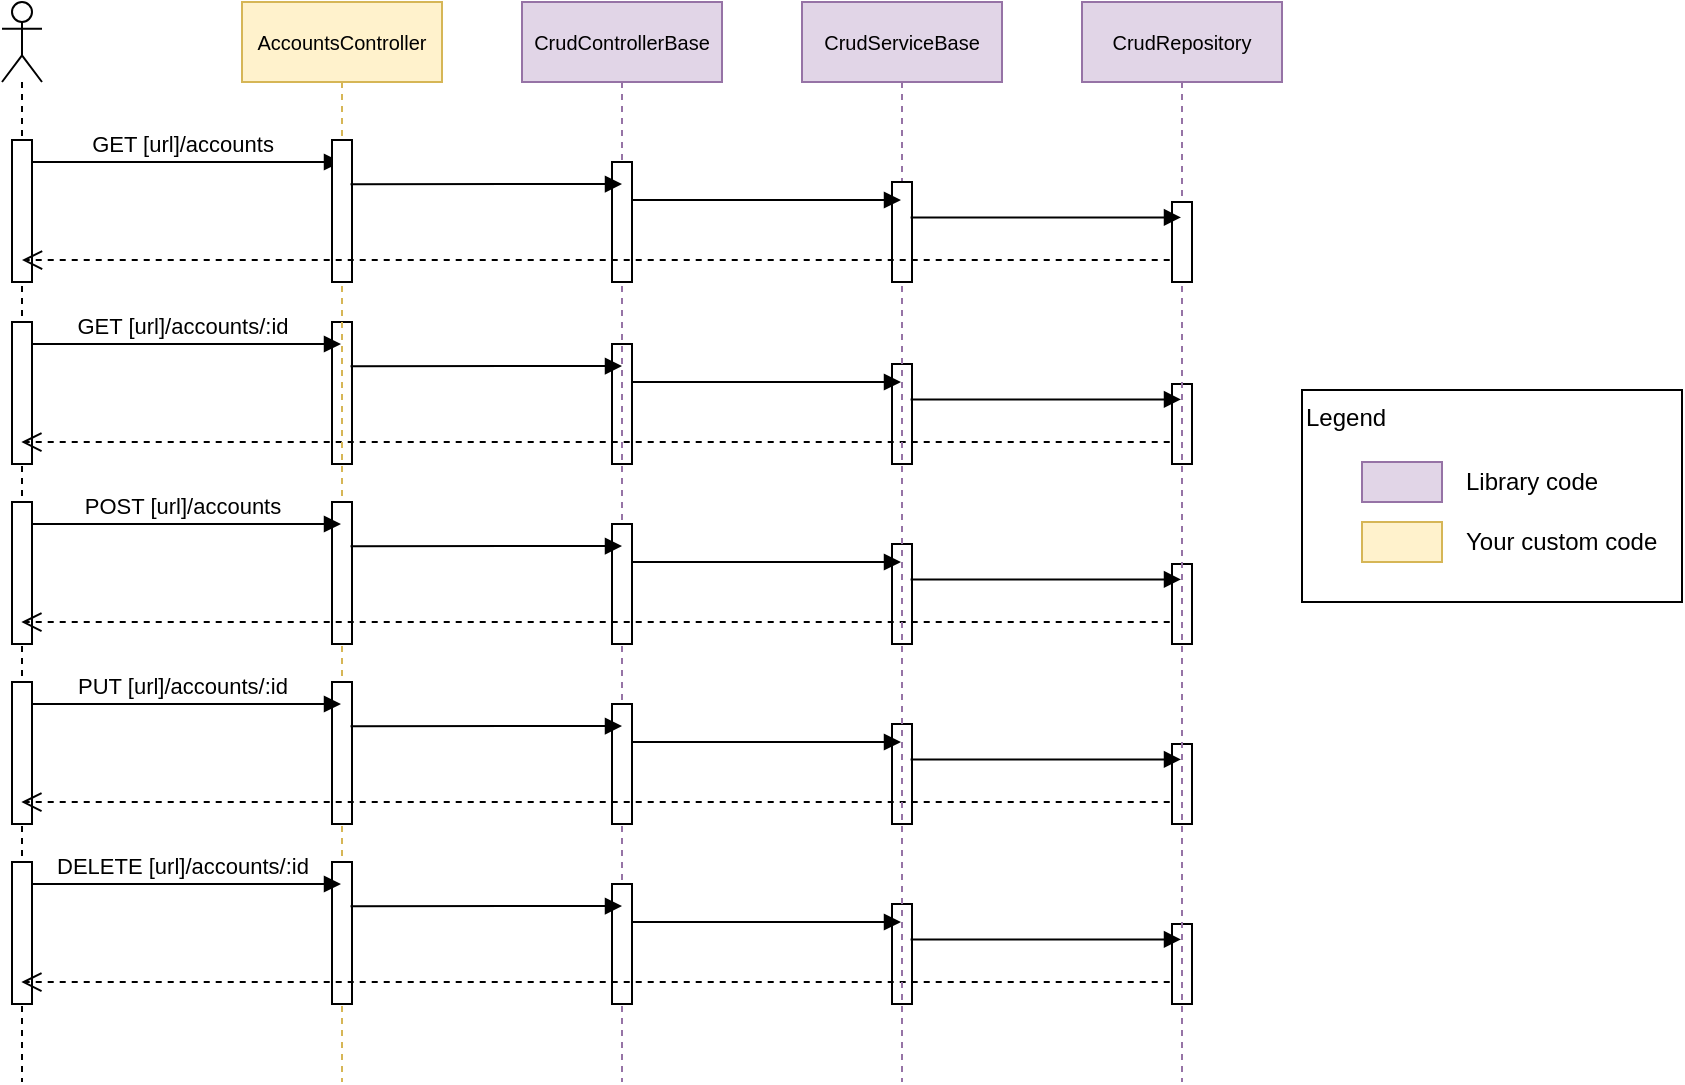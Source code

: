 <mxfile version="12.7.9" pages="2"><diagram id="feiMSj5Qm32nRbiH-3z1" name="CRUD"><mxGraphModel dx="1038" dy="649" grid="1" gridSize="10" guides="1" tooltips="1" connect="1" arrows="1" fold="1" page="1" pageScale="1" pageWidth="1100" pageHeight="850" math="0" shadow="0"><root><mxCell id="0"/><mxCell id="1" parent="0"/><mxCell id="9J9qHrp-IRwYcZaCuWWq-7" value="" style="shape=umlLifeline;participant=umlActor;perimeter=lifelinePerimeter;whiteSpace=wrap;html=1;container=1;collapsible=0;recursiveResize=0;verticalAlign=top;spacingTop=36;labelBackgroundColor=#ffffff;outlineConnect=0;" parent="1" vertex="1"><mxGeometry x="30" y="20" width="20" height="540" as="geometry"/></mxCell><mxCell id="9J9qHrp-IRwYcZaCuWWq-8" value="GET [url]/accounts" style="html=1;verticalAlign=bottom;endArrow=block;" parent="9J9qHrp-IRwYcZaCuWWq-7" target="9J9qHrp-IRwYcZaCuWWq-2" edge="1"><mxGeometry width="80" relative="1" as="geometry"><mxPoint x="10" y="80" as="sourcePoint"/><mxPoint x="160" y="80" as="targetPoint"/></mxGeometry></mxCell><mxCell id="LNhbeMGU2I7_TpRNJxB6-1" value="" style="html=1;points=[];perimeter=orthogonalPerimeter;" parent="9J9qHrp-IRwYcZaCuWWq-7" vertex="1"><mxGeometry x="5" y="69" width="10" height="71" as="geometry"/></mxCell><mxCell id="LNhbeMGU2I7_TpRNJxB6-32" value="" style="html=1;points=[];perimeter=orthogonalPerimeter;" parent="9J9qHrp-IRwYcZaCuWWq-7" vertex="1"><mxGeometry x="165" y="160" width="10" height="71" as="geometry"/></mxCell><mxCell id="LNhbeMGU2I7_TpRNJxB6-33" value="" style="html=1;points=[];perimeter=orthogonalPerimeter;" parent="9J9qHrp-IRwYcZaCuWWq-7" vertex="1"><mxGeometry x="305" y="171" width="10" height="60" as="geometry"/></mxCell><mxCell id="LNhbeMGU2I7_TpRNJxB6-34" value="" style="html=1;points=[];perimeter=orthogonalPerimeter;" parent="9J9qHrp-IRwYcZaCuWWq-7" vertex="1"><mxGeometry x="445" y="181" width="10" height="50" as="geometry"/></mxCell><mxCell id="LNhbeMGU2I7_TpRNJxB6-35" value="" style="html=1;points=[];perimeter=orthogonalPerimeter;" parent="9J9qHrp-IRwYcZaCuWWq-7" vertex="1"><mxGeometry x="585" y="191" width="10" height="40" as="geometry"/></mxCell><mxCell id="LNhbeMGU2I7_TpRNJxB6-36" value="GET [url]/accounts/:id" style="html=1;verticalAlign=bottom;endArrow=block;" parent="9J9qHrp-IRwYcZaCuWWq-7" edge="1"><mxGeometry width="80" relative="1" as="geometry"><mxPoint x="10" y="171" as="sourcePoint"/><mxPoint x="169.5" y="171" as="targetPoint"/></mxGeometry></mxCell><mxCell id="LNhbeMGU2I7_TpRNJxB6-37" value="" style="html=1;points=[];perimeter=orthogonalPerimeter;" parent="9J9qHrp-IRwYcZaCuWWq-7" vertex="1"><mxGeometry x="5" y="160" width="10" height="71" as="geometry"/></mxCell><mxCell id="LNhbeMGU2I7_TpRNJxB6-38" value="" style="html=1;verticalAlign=bottom;endArrow=block;exitX=0.926;exitY=0.311;exitDx=0;exitDy=0;exitPerimeter=0;" parent="9J9qHrp-IRwYcZaCuWWq-7" source="LNhbeMGU2I7_TpRNJxB6-32" edge="1"><mxGeometry width="80" relative="1" as="geometry"><mxPoint x="200" y="182" as="sourcePoint"/><mxPoint x="310" y="182" as="targetPoint"/></mxGeometry></mxCell><mxCell id="LNhbeMGU2I7_TpRNJxB6-39" value="" style="html=1;verticalAlign=bottom;endArrow=block;" parent="9J9qHrp-IRwYcZaCuWWq-7" edge="1"><mxGeometry width="80" relative="1" as="geometry"><mxPoint x="315" y="190" as="sourcePoint"/><mxPoint x="449.5" y="190" as="targetPoint"/></mxGeometry></mxCell><mxCell id="LNhbeMGU2I7_TpRNJxB6-40" value="" style="html=1;verticalAlign=bottom;endArrow=block;exitX=0.929;exitY=0.354;exitDx=0;exitDy=0;exitPerimeter=0;" parent="9J9qHrp-IRwYcZaCuWWq-7" source="LNhbeMGU2I7_TpRNJxB6-34" edge="1"><mxGeometry width="80" relative="1" as="geometry"><mxPoint x="470" y="202" as="sourcePoint"/><mxPoint x="589.5" y="198.7" as="targetPoint"/></mxGeometry></mxCell><mxCell id="LNhbeMGU2I7_TpRNJxB6-41" value="" style="html=1;verticalAlign=bottom;endArrow=open;dashed=1;endSize=8;exitX=-0.114;exitY=0.726;exitDx=0;exitDy=0;exitPerimeter=0;" parent="9J9qHrp-IRwYcZaCuWWq-7" source="LNhbeMGU2I7_TpRNJxB6-35" edge="1"><mxGeometry relative="1" as="geometry"><mxPoint x="550" y="221" as="sourcePoint"/><mxPoint x="9.667" y="220.04" as="targetPoint"/></mxGeometry></mxCell><mxCell id="9J9qHrp-IRwYcZaCuWWq-4" value="&lt;font style=&quot;font-size: 10px&quot;&gt;CrudControllerBase&lt;/font&gt;" style="shape=umlLifeline;perimeter=lifelinePerimeter;whiteSpace=wrap;html=1;container=1;collapsible=0;recursiveResize=0;outlineConnect=0;fillColor=#e1d5e7;strokeColor=#9673a6;" parent="1" vertex="1"><mxGeometry x="290" y="20" width="100" height="540" as="geometry"/></mxCell><mxCell id="9J9qHrp-IRwYcZaCuWWq-10" value="" style="html=1;points=[];perimeter=orthogonalPerimeter;" parent="9J9qHrp-IRwYcZaCuWWq-4" vertex="1"><mxGeometry x="45" y="80" width="10" height="60" as="geometry"/></mxCell><mxCell id="9J9qHrp-IRwYcZaCuWWq-2" value="&lt;font style=&quot;font-size: 10px&quot;&gt;AccountsController&lt;/font&gt;" style="shape=umlLifeline;perimeter=lifelinePerimeter;whiteSpace=wrap;html=1;container=1;collapsible=0;recursiveResize=0;outlineConnect=0;fillColor=#fff2cc;strokeColor=#d6b656;" parent="1" vertex="1"><mxGeometry x="150" y="20" width="100" height="540" as="geometry"/></mxCell><mxCell id="9J9qHrp-IRwYcZaCuWWq-9" value="" style="html=1;points=[];perimeter=orthogonalPerimeter;" parent="9J9qHrp-IRwYcZaCuWWq-2" vertex="1"><mxGeometry x="45" y="69" width="10" height="71" as="geometry"/></mxCell><mxCell id="LNhbeMGU2I7_TpRNJxB6-43" value="" style="html=1;points=[];perimeter=orthogonalPerimeter;" parent="9J9qHrp-IRwYcZaCuWWq-2" vertex="1"><mxGeometry x="45" y="250" width="10" height="71" as="geometry"/></mxCell><mxCell id="LNhbeMGU2I7_TpRNJxB6-44" value="" style="html=1;points=[];perimeter=orthogonalPerimeter;" parent="9J9qHrp-IRwYcZaCuWWq-2" vertex="1"><mxGeometry x="185" y="261" width="10" height="60" as="geometry"/></mxCell><mxCell id="LNhbeMGU2I7_TpRNJxB6-45" value="" style="html=1;points=[];perimeter=orthogonalPerimeter;" parent="9J9qHrp-IRwYcZaCuWWq-2" vertex="1"><mxGeometry x="325" y="271" width="10" height="50" as="geometry"/></mxCell><mxCell id="LNhbeMGU2I7_TpRNJxB6-46" value="" style="html=1;points=[];perimeter=orthogonalPerimeter;" parent="9J9qHrp-IRwYcZaCuWWq-2" vertex="1"><mxGeometry x="465" y="281" width="10" height="40" as="geometry"/></mxCell><mxCell id="LNhbeMGU2I7_TpRNJxB6-47" value="POST [url]/accounts" style="html=1;verticalAlign=bottom;endArrow=block;" parent="9J9qHrp-IRwYcZaCuWWq-2" edge="1"><mxGeometry width="80" relative="1" as="geometry"><mxPoint x="-110" y="261" as="sourcePoint"/><mxPoint x="49.5" y="261" as="targetPoint"/></mxGeometry></mxCell><mxCell id="LNhbeMGU2I7_TpRNJxB6-48" value="" style="html=1;points=[];perimeter=orthogonalPerimeter;" parent="9J9qHrp-IRwYcZaCuWWq-2" vertex="1"><mxGeometry x="-115" y="250" width="10" height="71" as="geometry"/></mxCell><mxCell id="LNhbeMGU2I7_TpRNJxB6-49" value="" style="html=1;verticalAlign=bottom;endArrow=block;exitX=0.926;exitY=0.311;exitDx=0;exitDy=0;exitPerimeter=0;" parent="9J9qHrp-IRwYcZaCuWWq-2" source="LNhbeMGU2I7_TpRNJxB6-43" edge="1"><mxGeometry width="80" relative="1" as="geometry"><mxPoint x="80" y="272" as="sourcePoint"/><mxPoint x="190" y="272" as="targetPoint"/></mxGeometry></mxCell><mxCell id="LNhbeMGU2I7_TpRNJxB6-50" value="" style="html=1;verticalAlign=bottom;endArrow=block;" parent="9J9qHrp-IRwYcZaCuWWq-2" edge="1"><mxGeometry width="80" relative="1" as="geometry"><mxPoint x="195" y="280" as="sourcePoint"/><mxPoint x="329.5" y="280" as="targetPoint"/></mxGeometry></mxCell><mxCell id="LNhbeMGU2I7_TpRNJxB6-51" value="" style="html=1;verticalAlign=bottom;endArrow=block;exitX=0.929;exitY=0.354;exitDx=0;exitDy=0;exitPerimeter=0;" parent="9J9qHrp-IRwYcZaCuWWq-2" source="LNhbeMGU2I7_TpRNJxB6-45" edge="1"><mxGeometry width="80" relative="1" as="geometry"><mxPoint x="350" y="292" as="sourcePoint"/><mxPoint x="469.5" y="288.7" as="targetPoint"/></mxGeometry></mxCell><mxCell id="LNhbeMGU2I7_TpRNJxB6-52" value="" style="html=1;verticalAlign=bottom;endArrow=open;dashed=1;endSize=8;exitX=-0.114;exitY=0.726;exitDx=0;exitDy=0;exitPerimeter=0;" parent="9J9qHrp-IRwYcZaCuWWq-2" source="LNhbeMGU2I7_TpRNJxB6-46" edge="1"><mxGeometry relative="1" as="geometry"><mxPoint x="430" y="311" as="sourcePoint"/><mxPoint x="-110.333" y="310.04" as="targetPoint"/></mxGeometry></mxCell><mxCell id="LNhbeMGU2I7_TpRNJxB6-53" value="" style="html=1;points=[];perimeter=orthogonalPerimeter;" parent="9J9qHrp-IRwYcZaCuWWq-2" vertex="1"><mxGeometry x="45" y="340" width="10" height="71" as="geometry"/></mxCell><mxCell id="LNhbeMGU2I7_TpRNJxB6-54" value="" style="html=1;points=[];perimeter=orthogonalPerimeter;" parent="9J9qHrp-IRwYcZaCuWWq-2" vertex="1"><mxGeometry x="185" y="351" width="10" height="60" as="geometry"/></mxCell><mxCell id="LNhbeMGU2I7_TpRNJxB6-55" value="" style="html=1;points=[];perimeter=orthogonalPerimeter;" parent="9J9qHrp-IRwYcZaCuWWq-2" vertex="1"><mxGeometry x="325" y="361" width="10" height="50" as="geometry"/></mxCell><mxCell id="LNhbeMGU2I7_TpRNJxB6-56" value="" style="html=1;points=[];perimeter=orthogonalPerimeter;" parent="9J9qHrp-IRwYcZaCuWWq-2" vertex="1"><mxGeometry x="465" y="371" width="10" height="40" as="geometry"/></mxCell><mxCell id="LNhbeMGU2I7_TpRNJxB6-57" value="PUT [url]/accounts/:id" style="html=1;verticalAlign=bottom;endArrow=block;" parent="9J9qHrp-IRwYcZaCuWWq-2" edge="1"><mxGeometry width="80" relative="1" as="geometry"><mxPoint x="-110" y="351" as="sourcePoint"/><mxPoint x="49.5" y="351" as="targetPoint"/></mxGeometry></mxCell><mxCell id="LNhbeMGU2I7_TpRNJxB6-58" value="" style="html=1;points=[];perimeter=orthogonalPerimeter;" parent="9J9qHrp-IRwYcZaCuWWq-2" vertex="1"><mxGeometry x="-115" y="340" width="10" height="71" as="geometry"/></mxCell><mxCell id="LNhbeMGU2I7_TpRNJxB6-59" value="" style="html=1;verticalAlign=bottom;endArrow=block;exitX=0.926;exitY=0.311;exitDx=0;exitDy=0;exitPerimeter=0;" parent="9J9qHrp-IRwYcZaCuWWq-2" source="LNhbeMGU2I7_TpRNJxB6-53" edge="1"><mxGeometry width="80" relative="1" as="geometry"><mxPoint x="80" y="362" as="sourcePoint"/><mxPoint x="190" y="362" as="targetPoint"/></mxGeometry></mxCell><mxCell id="LNhbeMGU2I7_TpRNJxB6-60" value="" style="html=1;verticalAlign=bottom;endArrow=block;" parent="9J9qHrp-IRwYcZaCuWWq-2" edge="1"><mxGeometry width="80" relative="1" as="geometry"><mxPoint x="195" y="370" as="sourcePoint"/><mxPoint x="329.5" y="370" as="targetPoint"/></mxGeometry></mxCell><mxCell id="LNhbeMGU2I7_TpRNJxB6-61" value="" style="html=1;verticalAlign=bottom;endArrow=block;exitX=0.929;exitY=0.354;exitDx=0;exitDy=0;exitPerimeter=0;" parent="9J9qHrp-IRwYcZaCuWWq-2" source="LNhbeMGU2I7_TpRNJxB6-55" edge="1"><mxGeometry width="80" relative="1" as="geometry"><mxPoint x="350" y="382" as="sourcePoint"/><mxPoint x="469.5" y="378.7" as="targetPoint"/></mxGeometry></mxCell><mxCell id="LNhbeMGU2I7_TpRNJxB6-62" value="" style="html=1;verticalAlign=bottom;endArrow=open;dashed=1;endSize=8;exitX=-0.114;exitY=0.726;exitDx=0;exitDy=0;exitPerimeter=0;" parent="9J9qHrp-IRwYcZaCuWWq-2" source="LNhbeMGU2I7_TpRNJxB6-56" edge="1"><mxGeometry relative="1" as="geometry"><mxPoint x="430" y="401" as="sourcePoint"/><mxPoint x="-110.333" y="400.04" as="targetPoint"/></mxGeometry></mxCell><mxCell id="LNhbeMGU2I7_TpRNJxB6-63" value="" style="html=1;points=[];perimeter=orthogonalPerimeter;" parent="9J9qHrp-IRwYcZaCuWWq-2" vertex="1"><mxGeometry x="45" y="430" width="10" height="71" as="geometry"/></mxCell><mxCell id="LNhbeMGU2I7_TpRNJxB6-64" value="" style="html=1;points=[];perimeter=orthogonalPerimeter;" parent="9J9qHrp-IRwYcZaCuWWq-2" vertex="1"><mxGeometry x="185" y="441" width="10" height="60" as="geometry"/></mxCell><mxCell id="LNhbeMGU2I7_TpRNJxB6-65" value="" style="html=1;points=[];perimeter=orthogonalPerimeter;" parent="9J9qHrp-IRwYcZaCuWWq-2" vertex="1"><mxGeometry x="325" y="451" width="10" height="50" as="geometry"/></mxCell><mxCell id="LNhbeMGU2I7_TpRNJxB6-66" value="" style="html=1;points=[];perimeter=orthogonalPerimeter;" parent="9J9qHrp-IRwYcZaCuWWq-2" vertex="1"><mxGeometry x="465" y="461" width="10" height="40" as="geometry"/></mxCell><mxCell id="LNhbeMGU2I7_TpRNJxB6-67" value="DELETE [url]/accounts/:id" style="html=1;verticalAlign=bottom;endArrow=block;" parent="9J9qHrp-IRwYcZaCuWWq-2" edge="1"><mxGeometry width="80" relative="1" as="geometry"><mxPoint x="-110" y="441" as="sourcePoint"/><mxPoint x="49.5" y="441" as="targetPoint"/></mxGeometry></mxCell><mxCell id="LNhbeMGU2I7_TpRNJxB6-68" value="" style="html=1;points=[];perimeter=orthogonalPerimeter;" parent="9J9qHrp-IRwYcZaCuWWq-2" vertex="1"><mxGeometry x="-115" y="430" width="10" height="71" as="geometry"/></mxCell><mxCell id="LNhbeMGU2I7_TpRNJxB6-69" value="" style="html=1;verticalAlign=bottom;endArrow=block;exitX=0.926;exitY=0.311;exitDx=0;exitDy=0;exitPerimeter=0;" parent="9J9qHrp-IRwYcZaCuWWq-2" source="LNhbeMGU2I7_TpRNJxB6-63" edge="1"><mxGeometry width="80" relative="1" as="geometry"><mxPoint x="80" y="452" as="sourcePoint"/><mxPoint x="190" y="452" as="targetPoint"/></mxGeometry></mxCell><mxCell id="LNhbeMGU2I7_TpRNJxB6-70" value="" style="html=1;verticalAlign=bottom;endArrow=block;" parent="9J9qHrp-IRwYcZaCuWWq-2" edge="1"><mxGeometry width="80" relative="1" as="geometry"><mxPoint x="195" y="460" as="sourcePoint"/><mxPoint x="329.5" y="460" as="targetPoint"/></mxGeometry></mxCell><mxCell id="LNhbeMGU2I7_TpRNJxB6-71" value="" style="html=1;verticalAlign=bottom;endArrow=block;exitX=0.929;exitY=0.354;exitDx=0;exitDy=0;exitPerimeter=0;" parent="9J9qHrp-IRwYcZaCuWWq-2" source="LNhbeMGU2I7_TpRNJxB6-65" edge="1"><mxGeometry width="80" relative="1" as="geometry"><mxPoint x="350" y="472" as="sourcePoint"/><mxPoint x="469.5" y="468.7" as="targetPoint"/></mxGeometry></mxCell><mxCell id="LNhbeMGU2I7_TpRNJxB6-72" value="" style="html=1;verticalAlign=bottom;endArrow=open;dashed=1;endSize=8;exitX=-0.114;exitY=0.726;exitDx=0;exitDy=0;exitPerimeter=0;" parent="9J9qHrp-IRwYcZaCuWWq-2" source="LNhbeMGU2I7_TpRNJxB6-66" edge="1"><mxGeometry relative="1" as="geometry"><mxPoint x="430" y="491" as="sourcePoint"/><mxPoint x="-110.333" y="490.04" as="targetPoint"/></mxGeometry></mxCell><mxCell id="9J9qHrp-IRwYcZaCuWWq-5" value="&lt;font style=&quot;font-size: 10px&quot;&gt;CrudServiceBase&lt;/font&gt;" style="shape=umlLifeline;perimeter=lifelinePerimeter;whiteSpace=wrap;html=1;container=1;collapsible=0;recursiveResize=0;outlineConnect=0;fillColor=#e1d5e7;strokeColor=#9673a6;" parent="1" vertex="1"><mxGeometry x="430" y="20" width="100" height="540" as="geometry"/></mxCell><mxCell id="9J9qHrp-IRwYcZaCuWWq-11" value="" style="html=1;points=[];perimeter=orthogonalPerimeter;" parent="9J9qHrp-IRwYcZaCuWWq-5" vertex="1"><mxGeometry x="45" y="90" width="10" height="50" as="geometry"/></mxCell><mxCell id="9J9qHrp-IRwYcZaCuWWq-6" value="&lt;font style=&quot;font-size: 10px&quot;&gt;CrudRepository&lt;/font&gt;" style="shape=umlLifeline;perimeter=lifelinePerimeter;whiteSpace=wrap;html=1;container=1;collapsible=0;recursiveResize=0;outlineConnect=0;fillColor=#e1d5e7;strokeColor=#9673a6;" parent="1" vertex="1"><mxGeometry x="570" y="20" width="100" height="540" as="geometry"/></mxCell><mxCell id="9J9qHrp-IRwYcZaCuWWq-12" value="" style="html=1;points=[];perimeter=orthogonalPerimeter;" parent="9J9qHrp-IRwYcZaCuWWq-6" vertex="1"><mxGeometry x="45" y="100" width="10" height="40" as="geometry"/></mxCell><mxCell id="9J9qHrp-IRwYcZaCuWWq-16" value="" style="html=1;verticalAlign=bottom;endArrow=block;exitX=0.926;exitY=0.311;exitDx=0;exitDy=0;exitPerimeter=0;" parent="1" source="9J9qHrp-IRwYcZaCuWWq-9" edge="1"><mxGeometry width="80" relative="1" as="geometry"><mxPoint x="230" y="111" as="sourcePoint"/><mxPoint x="340" y="111" as="targetPoint"/></mxGeometry></mxCell><mxCell id="9J9qHrp-IRwYcZaCuWWq-17" value="" style="html=1;verticalAlign=bottom;endArrow=block;" parent="1" edge="1"><mxGeometry width="80" relative="1" as="geometry"><mxPoint x="345" y="119" as="sourcePoint"/><mxPoint x="479.5" y="119" as="targetPoint"/></mxGeometry></mxCell><mxCell id="9J9qHrp-IRwYcZaCuWWq-18" value="" style="html=1;verticalAlign=bottom;endArrow=block;exitX=0.929;exitY=0.354;exitDx=0;exitDy=0;exitPerimeter=0;" parent="1" source="9J9qHrp-IRwYcZaCuWWq-11" target="9J9qHrp-IRwYcZaCuWWq-6" edge="1"><mxGeometry width="80" relative="1" as="geometry"><mxPoint x="500" y="131" as="sourcePoint"/><mxPoint x="610" y="131" as="targetPoint"/></mxGeometry></mxCell><mxCell id="9J9qHrp-IRwYcZaCuWWq-19" value="" style="html=1;verticalAlign=bottom;endArrow=open;dashed=1;endSize=8;exitX=-0.114;exitY=0.726;exitDx=0;exitDy=0;exitPerimeter=0;" parent="1" source="9J9qHrp-IRwYcZaCuWWq-12" target="9J9qHrp-IRwYcZaCuWWq-7" edge="1"><mxGeometry relative="1" as="geometry"><mxPoint x="580" y="150" as="sourcePoint"/><mxPoint x="530" y="150" as="targetPoint"/></mxGeometry></mxCell><mxCell id="9J9qHrp-IRwYcZaCuWWq-21" value="Legend" style="rounded=0;whiteSpace=wrap;html=1;align=left;labelPosition=center;verticalLabelPosition=middle;verticalAlign=top;" parent="1" vertex="1"><mxGeometry x="680" y="214" width="190" height="106" as="geometry"/></mxCell><mxCell id="9J9qHrp-IRwYcZaCuWWq-22" value="" style="rounded=0;whiteSpace=wrap;html=1;align=left;fillColor=#e1d5e7;strokeColor=#9673a6;" parent="1" vertex="1"><mxGeometry x="710" y="250" width="40" height="20" as="geometry"/></mxCell><mxCell id="9J9qHrp-IRwYcZaCuWWq-23" value="" style="rounded=0;whiteSpace=wrap;html=1;align=left;fillColor=#fff2cc;strokeColor=#d6b656;" parent="1" vertex="1"><mxGeometry x="710" y="280" width="40" height="20" as="geometry"/></mxCell><mxCell id="9J9qHrp-IRwYcZaCuWWq-24" value="Library code" style="text;html=1;strokeColor=none;fillColor=none;align=left;verticalAlign=middle;whiteSpace=wrap;rounded=0;" parent="1" vertex="1"><mxGeometry x="760" y="250" width="100" height="20" as="geometry"/></mxCell><mxCell id="9J9qHrp-IRwYcZaCuWWq-25" value="Your custom code" style="text;html=1;strokeColor=none;fillColor=none;align=left;verticalAlign=middle;whiteSpace=wrap;rounded=0;" parent="1" vertex="1"><mxGeometry x="760" y="280" width="100" height="20" as="geometry"/></mxCell></root></mxGraphModel></diagram><diagram id="sX8wg2pRR2eOrUY3g-dl" name="Historical CRUD"><mxGraphModel dx="1221" dy="719" grid="1" gridSize="10" guides="1" tooltips="1" connect="1" arrows="1" fold="1" page="1" pageScale="1" pageWidth="1100" pageHeight="850" math="0" shadow="0"><root><mxCell id="g2xFffgjlq1YQ_jKITC8-0"/><mxCell id="g2xFffgjlq1YQ_jKITC8-1" parent="g2xFffgjlq1YQ_jKITC8-0"/><mxCell id="Ac3hgXTNXL-MHCO0Qw8q-51" value="" style="html=1;verticalAlign=bottom;endArrow=block;exitX=0.926;exitY=0.311;exitDx=0;exitDy=0;exitPerimeter=0;" parent="g2xFffgjlq1YQ_jKITC8-1" target="Ac3hgXTNXL-MHCO0Qw8q-61" edge="1"><mxGeometry width="80" relative="1" as="geometry"><mxPoint x="204.26" y="109.191" as="sourcePoint"/><mxPoint x="339.14" y="109.191" as="targetPoint"/></mxGeometry></mxCell><mxCell id="Ac3hgXTNXL-MHCO0Qw8q-54" value="" style="html=1;verticalAlign=bottom;endArrow=open;dashed=1;endSize=8;exitX=-0.09;exitY=0.808;exitDx=0;exitDy=0;exitPerimeter=0;" parent="g2xFffgjlq1YQ_jKITC8-1" edge="1"><mxGeometry relative="1" as="geometry"><mxPoint x="904.1" y="160.24" as="sourcePoint"/><mxPoint x="39.5" y="160.24" as="targetPoint"/></mxGeometry></mxCell><mxCell id="Ac3hgXTNXL-MHCO0Qw8q-77" value="" style="html=1;verticalAlign=bottom;endArrow=block;" parent="g2xFffgjlq1YQ_jKITC8-1" target="Ac3hgXTNXL-MHCO0Qw8q-0" edge="1"><mxGeometry width="80" relative="1" as="geometry"><mxPoint x="489.14" y="129.0" as="sourcePoint"/><mxPoint x="580" y="129" as="targetPoint"/></mxGeometry></mxCell><mxCell id="Ac3hgXTNXL-MHCO0Qw8q-79" value="" style="html=1;verticalAlign=bottom;endArrow=block;exitX=1.071;exitY=0.681;exitDx=0;exitDy=0;exitPerimeter=0;" parent="g2xFffgjlq1YQ_jKITC8-1" edge="1"><mxGeometry width="80" relative="1" as="geometry"><mxPoint x="775.71" y="150.24" as="sourcePoint"/><mxPoint x="909.5" y="150.24" as="targetPoint"/></mxGeometry></mxCell><mxCell id="8uB--GBGzYAezQ6vqLIY-10" value="" style="html=1;verticalAlign=bottom;endArrow=open;dashed=1;endSize=8;exitX=-0.128;exitY=0.664;exitDx=0;exitDy=0;exitPerimeter=0;" edge="1" parent="g2xFffgjlq1YQ_jKITC8-1" source="8uB--GBGzYAezQ6vqLIY-6"><mxGeometry relative="1" as="geometry"><mxPoint x="840" y="440" as="sourcePoint"/><mxPoint x="40" y="440" as="targetPoint"/></mxGeometry></mxCell><mxCell id="8uB--GBGzYAezQ6vqLIY-17" value="" style="html=1;verticalAlign=bottom;endArrow=open;dashed=1;endSize=8;exitX=-0.3;exitY=0.76;exitDx=0;exitDy=0;exitPerimeter=0;" edge="1" parent="g2xFffgjlq1YQ_jKITC8-1" source="8uB--GBGzYAezQ6vqLIY-5"><mxGeometry relative="1" as="geometry"><mxPoint x="760" y="350" as="sourcePoint"/><mxPoint x="630" y="350" as="targetPoint"/></mxGeometry></mxCell><mxCell id="8uB--GBGzYAezQ6vqLIY-22" value="" style="html=1;verticalAlign=bottom;endArrow=block;entryX=0.16;entryY=0.315;entryDx=0;entryDy=0;entryPerimeter=0;" edge="1" parent="g2xFffgjlq1YQ_jKITC8-1"><mxGeometry width="80" relative="1" as="geometry"><mxPoint x="635" y="430" as="sourcePoint"/><mxPoint x="906.6" y="429.45" as="targetPoint"/></mxGeometry></mxCell><mxCell id="8uB--GBGzYAezQ6vqLIY-23" value="Commit single transaction" style="text;html=1;align=center;verticalAlign=middle;resizable=0;points=[];labelBackgroundColor=#ffffff;" vertex="1" connectable="0" parent="8uB--GBGzYAezQ6vqLIY-22"><mxGeometry x="0.149" y="-1" relative="1" as="geometry"><mxPoint x="-12.6" y="-11" as="offset"/></mxGeometry></mxCell><mxCell id="8uB--GBGzYAezQ6vqLIY-24" value="" style="group" vertex="1" connectable="0" parent="g2xFffgjlq1YQ_jKITC8-1"><mxGeometry x="30" y="20" width="930" height="810" as="geometry"/></mxCell><mxCell id="Ac3hgXTNXL-MHCO0Qw8q-6" value="" style="shape=umlLifeline;participant=umlActor;perimeter=lifelinePerimeter;whiteSpace=wrap;html=1;container=1;collapsible=0;recursiveResize=0;verticalAlign=top;spacingTop=36;labelBackgroundColor=#ffffff;outlineConnect=0;" parent="8uB--GBGzYAezQ6vqLIY-24" vertex="1"><mxGeometry width="20" height="800" as="geometry"/></mxCell><mxCell id="Ac3hgXTNXL-MHCO0Qw8q-7" value="GET [url]/accounts" style="html=1;verticalAlign=bottom;endArrow=block;entryX=0.033;entryY=0.155;entryDx=0;entryDy=0;entryPerimeter=0;" parent="Ac3hgXTNXL-MHCO0Qw8q-6" target="Ac3hgXTNXL-MHCO0Qw8q-20" edge="1"><mxGeometry width="80" relative="1" as="geometry"><mxPoint x="10" y="80" as="sourcePoint"/><mxPoint x="110" y="80" as="targetPoint"/></mxGeometry></mxCell><mxCell id="Ac3hgXTNXL-MHCO0Qw8q-8" value="" style="html=1;points=[];perimeter=orthogonalPerimeter;" parent="Ac3hgXTNXL-MHCO0Qw8q-6" vertex="1"><mxGeometry x="5" y="69" width="10" height="81" as="geometry"/></mxCell><mxCell id="SrB2GtQkjFmsUTJP3FAP-0" value="GET [url]/accounts/:id" style="html=1;verticalAlign=bottom;endArrow=block;entryX=-0.008;entryY=0.122;entryDx=0;entryDy=0;entryPerimeter=0;" edge="1" parent="Ac3hgXTNXL-MHCO0Qw8q-6" target="SrB2GtQkjFmsUTJP3FAP-7"><mxGeometry width="80" relative="1" as="geometry"><mxPoint x="10" y="181" as="sourcePoint"/><mxPoint x="80" y="161" as="targetPoint"/></mxGeometry></mxCell><mxCell id="SrB2GtQkjFmsUTJP3FAP-1" value="" style="html=1;points=[];perimeter=orthogonalPerimeter;" vertex="1" parent="Ac3hgXTNXL-MHCO0Qw8q-6"><mxGeometry x="5" y="170" width="10" height="81" as="geometry"/></mxCell><mxCell id="SrB2GtQkjFmsUTJP3FAP-2" value="" style="html=1;points=[];perimeter=orthogonalPerimeter;" vertex="1" parent="Ac3hgXTNXL-MHCO0Qw8q-6"><mxGeometry x="312.07" y="181" width="10" height="70" as="geometry"/></mxCell><mxCell id="SrB2GtQkjFmsUTJP3FAP-3" value="" style="html=1;points=[];perimeter=orthogonalPerimeter;" vertex="1" parent="Ac3hgXTNXL-MHCO0Qw8q-6"><mxGeometry x="449.14" y="191" width="10" height="60" as="geometry"/></mxCell><mxCell id="SrB2GtQkjFmsUTJP3FAP-4" value="" style="html=1;points=[];perimeter=orthogonalPerimeter;" vertex="1" parent="Ac3hgXTNXL-MHCO0Qw8q-6"><mxGeometry x="595" y="201" width="10" height="50" as="geometry"/></mxCell><mxCell id="SrB2GtQkjFmsUTJP3FAP-5" value="" style="html=1;points=[];perimeter=orthogonalPerimeter;" vertex="1" parent="Ac3hgXTNXL-MHCO0Qw8q-6"><mxGeometry x="735" y="211" width="10" height="40" as="geometry"/></mxCell><mxCell id="SrB2GtQkjFmsUTJP3FAP-6" value="" style="html=1;points=[];perimeter=orthogonalPerimeter;" vertex="1" parent="Ac3hgXTNXL-MHCO0Qw8q-6"><mxGeometry x="875" y="221" width="10" height="30" as="geometry"/></mxCell><mxCell id="SrB2GtQkjFmsUTJP3FAP-7" value="" style="html=1;points=[];perimeter=orthogonalPerimeter;" vertex="1" parent="Ac3hgXTNXL-MHCO0Qw8q-6"><mxGeometry x="165" y="170" width="10" height="81" as="geometry"/></mxCell><mxCell id="SrB2GtQkjFmsUTJP3FAP-8" value="" style="html=1;verticalAlign=bottom;endArrow=block;exitX=0.926;exitY=0.311;exitDx=0;exitDy=0;exitPerimeter=0;" edge="1" parent="Ac3hgXTNXL-MHCO0Qw8q-6" target="SrB2GtQkjFmsUTJP3FAP-2"><mxGeometry width="80" relative="1" as="geometry"><mxPoint x="174.26" y="190.191" as="sourcePoint"/><mxPoint x="309.14" y="190.191" as="targetPoint"/></mxGeometry></mxCell><mxCell id="SrB2GtQkjFmsUTJP3FAP-9" value="" style="html=1;verticalAlign=bottom;endArrow=block;" edge="1" parent="Ac3hgXTNXL-MHCO0Qw8q-6"><mxGeometry width="80" relative="1" as="geometry"><mxPoint x="604.14" y="220" as="sourcePoint"/><mxPoint x="739.5" y="220" as="targetPoint"/></mxGeometry></mxCell><mxCell id="SrB2GtQkjFmsUTJP3FAP-10" value="" style="html=1;verticalAlign=bottom;endArrow=open;dashed=1;endSize=8;exitX=-0.09;exitY=0.808;exitDx=0;exitDy=0;exitPerimeter=0;" edge="1" parent="Ac3hgXTNXL-MHCO0Qw8q-6"><mxGeometry relative="1" as="geometry"><mxPoint x="874.1" y="241.24" as="sourcePoint"/><mxPoint x="9.5" y="241.24" as="targetPoint"/></mxGeometry></mxCell><mxCell id="SrB2GtQkjFmsUTJP3FAP-11" value="" style="html=1;verticalAlign=bottom;endArrow=block;exitX=0.793;exitY=0.271;exitDx=0;exitDy=0;exitPerimeter=0;" edge="1" parent="Ac3hgXTNXL-MHCO0Qw8q-6" source="SrB2GtQkjFmsUTJP3FAP-2" target="SrB2GtQkjFmsUTJP3FAP-3"><mxGeometry width="80" relative="1" as="geometry"><mxPoint x="340" y="200" as="sourcePoint"/><mxPoint x="410" y="200" as="targetPoint"/></mxGeometry></mxCell><mxCell id="SrB2GtQkjFmsUTJP3FAP-12" value="" style="html=1;verticalAlign=bottom;endArrow=block;" edge="1" parent="Ac3hgXTNXL-MHCO0Qw8q-6"><mxGeometry width="80" relative="1" as="geometry"><mxPoint x="459.14" y="210.0" as="sourcePoint"/><mxPoint x="599.5" y="210.0" as="targetPoint"/></mxGeometry></mxCell><mxCell id="SrB2GtQkjFmsUTJP3FAP-13" value="" style="html=1;verticalAlign=bottom;endArrow=block;exitX=1.071;exitY=0.681;exitDx=0;exitDy=0;exitPerimeter=0;" edge="1" parent="Ac3hgXTNXL-MHCO0Qw8q-6"><mxGeometry width="80" relative="1" as="geometry"><mxPoint x="745.71" y="231.24" as="sourcePoint"/><mxPoint x="879.5" y="231.24" as="targetPoint"/></mxGeometry></mxCell><mxCell id="Ac3hgXTNXL-MHCO0Qw8q-60" value="&lt;font style=&quot;font-size: 10px;&quot;&gt;Historical&lt;br style=&quot;font-size: 10px;&quot;&gt;CrudControllerBase&lt;/font&gt;" style="shape=umlLifeline;perimeter=lifelinePerimeter;whiteSpace=wrap;html=1;container=1;collapsible=0;recursiveResize=0;outlineConnect=0;fillColor=#e1d5e7;strokeColor=#9673a6;fontSize=10;size=40;" parent="8uB--GBGzYAezQ6vqLIY-24" vertex="1"><mxGeometry x="264.14" width="105.86" height="800" as="geometry"/></mxCell><mxCell id="Ac3hgXTNXL-MHCO0Qw8q-61" value="" style="html=1;points=[];perimeter=orthogonalPerimeter;" parent="Ac3hgXTNXL-MHCO0Qw8q-60" vertex="1"><mxGeometry x="47.93" y="80" width="10" height="70" as="geometry"/></mxCell><mxCell id="Ac3hgXTNXL-MHCO0Qw8q-62" value="&lt;font style=&quot;font-size: 10px;&quot;&gt;CrudControllerBase&lt;/font&gt;" style="shape=umlLifeline;perimeter=lifelinePerimeter;whiteSpace=wrap;html=1;container=1;collapsible=0;recursiveResize=0;outlineConnect=0;fillColor=#e1d5e7;strokeColor=#9673a6;fontSize=10;" parent="8uB--GBGzYAezQ6vqLIY-24" vertex="1"><mxGeometry x="404.14" width="100" height="800" as="geometry"/></mxCell><mxCell id="Ac3hgXTNXL-MHCO0Qw8q-63" value="" style="html=1;points=[];perimeter=orthogonalPerimeter;" parent="Ac3hgXTNXL-MHCO0Qw8q-62" vertex="1"><mxGeometry x="45" y="90" width="10" height="60" as="geometry"/></mxCell><mxCell id="Ac3hgXTNXL-MHCO0Qw8q-0" value="&lt;font style=&quot;font-size: 10px&quot;&gt;Historical&lt;br&gt;CrudServiceBase&lt;/font&gt;" style="shape=umlLifeline;perimeter=lifelinePerimeter;whiteSpace=wrap;html=1;container=1;collapsible=0;recursiveResize=0;outlineConnect=0;fillColor=#e1d5e7;strokeColor=#9673a6;" parent="8uB--GBGzYAezQ6vqLIY-24" vertex="1"><mxGeometry x="550" width="100" height="800" as="geometry"/></mxCell><mxCell id="Ac3hgXTNXL-MHCO0Qw8q-1" value="" style="html=1;points=[];perimeter=orthogonalPerimeter;" parent="Ac3hgXTNXL-MHCO0Qw8q-0" vertex="1"><mxGeometry x="45" y="100" width="10" height="50" as="geometry"/></mxCell><mxCell id="Ac3hgXTNXL-MHCO0Qw8q-2" value="&lt;font style=&quot;font-size: 10px&quot;&gt;CrudServiceBase&lt;/font&gt;" style="shape=umlLifeline;perimeter=lifelinePerimeter;whiteSpace=wrap;html=1;container=1;collapsible=0;recursiveResize=0;outlineConnect=0;fillColor=#e1d5e7;strokeColor=#9673a6;" parent="8uB--GBGzYAezQ6vqLIY-24" vertex="1"><mxGeometry x="690" width="100" height="800" as="geometry"/></mxCell><mxCell id="Ac3hgXTNXL-MHCO0Qw8q-3" value="" style="html=1;points=[];perimeter=orthogonalPerimeter;" parent="Ac3hgXTNXL-MHCO0Qw8q-2" vertex="1"><mxGeometry x="45" y="110" width="10" height="40" as="geometry"/></mxCell><mxCell id="8uB--GBGzYAezQ6vqLIY-5" value="" style="html=1;points=[];perimeter=orthogonalPerimeter;" vertex="1" parent="Ac3hgXTNXL-MHCO0Qw8q-2"><mxGeometry x="45" y="300" width="10" height="40" as="geometry"/></mxCell><mxCell id="8uB--GBGzYAezQ6vqLIY-18" value="" style="html=1;points=[];perimeter=orthogonalPerimeter;" vertex="1" parent="Ac3hgXTNXL-MHCO0Qw8q-2"><mxGeometry x="45" y="350" width="10" height="40" as="geometry"/></mxCell><mxCell id="8uB--GBGzYAezQ6vqLIY-19" value="" style="html=1;verticalAlign=bottom;endArrow=block;" edge="1" parent="Ac3hgXTNXL-MHCO0Qw8q-2"><mxGeometry width="80" relative="1" as="geometry"><mxPoint x="-85" y="360" as="sourcePoint"/><mxPoint x="50.36" y="360" as="targetPoint"/></mxGeometry></mxCell><mxCell id="8uB--GBGzYAezQ6vqLIY-20" value="Create historical event" style="text;html=1;align=center;verticalAlign=middle;resizable=0;points=[];labelBackgroundColor=#ffffff;" vertex="1" connectable="0" parent="8uB--GBGzYAezQ6vqLIY-19"><mxGeometry x="0.149" y="-1" relative="1" as="geometry"><mxPoint x="-12.6" y="-10" as="offset"/></mxGeometry></mxCell><mxCell id="8uB--GBGzYAezQ6vqLIY-21" value="" style="html=1;verticalAlign=bottom;endArrow=open;dashed=1;endSize=8;exitX=-0.3;exitY=0.76;exitDx=0;exitDy=0;exitPerimeter=0;" edge="1" parent="Ac3hgXTNXL-MHCO0Qw8q-2" source="8uB--GBGzYAezQ6vqLIY-18"><mxGeometry relative="1" as="geometry"><mxPoint x="40" y="380" as="sourcePoint"/><mxPoint x="-90" y="380" as="targetPoint"/></mxGeometry></mxCell><mxCell id="Ac3hgXTNXL-MHCO0Qw8q-4" value="&lt;font style=&quot;font-size: 10px&quot;&gt;CrudRepository&lt;/font&gt;" style="shape=umlLifeline;perimeter=lifelinePerimeter;whiteSpace=wrap;html=1;container=1;collapsible=0;recursiveResize=0;outlineConnect=0;fillColor=#e1d5e7;strokeColor=#9673a6;" parent="8uB--GBGzYAezQ6vqLIY-24" vertex="1"><mxGeometry x="830" width="100" height="800" as="geometry"/></mxCell><mxCell id="Ac3hgXTNXL-MHCO0Qw8q-5" value="" style="html=1;points=[];perimeter=orthogonalPerimeter;" parent="Ac3hgXTNXL-MHCO0Qw8q-4" vertex="1"><mxGeometry x="45" y="120" width="10" height="30" as="geometry"/></mxCell><mxCell id="8uB--GBGzYAezQ6vqLIY-6" value="" style="html=1;points=[];perimeter=orthogonalPerimeter;" vertex="1" parent="Ac3hgXTNXL-MHCO0Qw8q-4"><mxGeometry x="45" y="400" width="10" height="30" as="geometry"/></mxCell><mxCell id="Ac3hgXTNXL-MHCO0Qw8q-19" value="&lt;font style=&quot;font-size: 10px&quot;&gt;AccountsController&lt;/font&gt;" style="shape=umlLifeline;perimeter=lifelinePerimeter;whiteSpace=wrap;html=1;container=1;collapsible=0;recursiveResize=0;outlineConnect=0;fillColor=#fff2cc;strokeColor=#d6b656;" parent="8uB--GBGzYAezQ6vqLIY-24" vertex="1"><mxGeometry x="120" width="100" height="800" as="geometry"/></mxCell><mxCell id="Ac3hgXTNXL-MHCO0Qw8q-20" value="" style="html=1;points=[];perimeter=orthogonalPerimeter;" parent="Ac3hgXTNXL-MHCO0Qw8q-19" vertex="1"><mxGeometry x="45" y="69" width="10" height="81" as="geometry"/></mxCell><mxCell id="8uB--GBGzYAezQ6vqLIY-1" value="" style="html=1;points=[];perimeter=orthogonalPerimeter;" vertex="1" parent="Ac3hgXTNXL-MHCO0Qw8q-19"><mxGeometry x="-115" y="270" width="10" height="160" as="geometry"/></mxCell><mxCell id="8uB--GBGzYAezQ6vqLIY-2" value="" style="html=1;points=[];perimeter=orthogonalPerimeter;" vertex="1" parent="Ac3hgXTNXL-MHCO0Qw8q-19"><mxGeometry x="192.07" y="281" width="10" height="149" as="geometry"/></mxCell><mxCell id="8uB--GBGzYAezQ6vqLIY-4" value="" style="html=1;points=[];perimeter=orthogonalPerimeter;" vertex="1" parent="Ac3hgXTNXL-MHCO0Qw8q-19"><mxGeometry x="475" y="290" width="10" height="140" as="geometry"/></mxCell><mxCell id="8uB--GBGzYAezQ6vqLIY-7" value="" style="html=1;points=[];perimeter=orthogonalPerimeter;" vertex="1" parent="Ac3hgXTNXL-MHCO0Qw8q-19"><mxGeometry x="45" y="270" width="10" height="160" as="geometry"/></mxCell><mxCell id="8uB--GBGzYAezQ6vqLIY-8" value="" style="html=1;verticalAlign=bottom;endArrow=block;exitX=0.926;exitY=0.311;exitDx=0;exitDy=0;exitPerimeter=0;" edge="1" parent="Ac3hgXTNXL-MHCO0Qw8q-19" target="8uB--GBGzYAezQ6vqLIY-2"><mxGeometry width="80" relative="1" as="geometry"><mxPoint x="54.26" y="290.191" as="sourcePoint"/><mxPoint x="159.14" y="270.191" as="targetPoint"/></mxGeometry></mxCell><mxCell id="8uB--GBGzYAezQ6vqLIY-11" value="" style="html=1;verticalAlign=bottom;endArrow=block;exitX=1.033;exitY=0.13;exitDx=0;exitDy=0;exitPerimeter=0;" edge="1" parent="Ac3hgXTNXL-MHCO0Qw8q-19" source="8uB--GBGzYAezQ6vqLIY-2" target="8uB--GBGzYAezQ6vqLIY-4"><mxGeometry width="80" relative="1" as="geometry"><mxPoint x="190" y="280" as="sourcePoint"/><mxPoint x="329.14" y="299.97" as="targetPoint"/></mxGeometry></mxCell><mxCell id="8uB--GBGzYAezQ6vqLIY-28" value="" style="html=1;verticalAlign=bottom;endArrow=open;dashed=1;endSize=8;exitX=-0.128;exitY=0.664;exitDx=0;exitDy=0;exitPerimeter=0;" edge="1" parent="Ac3hgXTNXL-MHCO0Qw8q-19" source="8uB--GBGzYAezQ6vqLIY-37"><mxGeometry relative="1" as="geometry"><mxPoint x="690" y="600" as="sourcePoint"/><mxPoint x="-110" y="600" as="targetPoint"/></mxGeometry></mxCell><mxCell id="8uB--GBGzYAezQ6vqLIY-29" value="" style="html=1;verticalAlign=bottom;endArrow=open;dashed=1;endSize=8;exitX=-0.3;exitY=0.76;exitDx=0;exitDy=0;exitPerimeter=0;" edge="1" parent="Ac3hgXTNXL-MHCO0Qw8q-19" source="8uB--GBGzYAezQ6vqLIY-32"><mxGeometry relative="1" as="geometry"><mxPoint x="610" y="510" as="sourcePoint"/><mxPoint x="480" y="510" as="targetPoint"/></mxGeometry></mxCell><mxCell id="8uB--GBGzYAezQ6vqLIY-30" value="" style="html=1;verticalAlign=bottom;endArrow=block;entryX=0.16;entryY=0.315;entryDx=0;entryDy=0;entryPerimeter=0;" edge="1" parent="Ac3hgXTNXL-MHCO0Qw8q-19"><mxGeometry width="80" relative="1" as="geometry"><mxPoint x="485" y="590" as="sourcePoint"/><mxPoint x="756.6" y="589.45" as="targetPoint"/></mxGeometry></mxCell><mxCell id="8uB--GBGzYAezQ6vqLIY-31" value="Commit single transaction" style="text;html=1;align=center;verticalAlign=middle;resizable=0;points=[];labelBackgroundColor=#ffffff;" vertex="1" connectable="0" parent="8uB--GBGzYAezQ6vqLIY-30"><mxGeometry x="0.149" y="-1" relative="1" as="geometry"><mxPoint x="-12.6" y="-11" as="offset"/></mxGeometry></mxCell><mxCell id="8uB--GBGzYAezQ6vqLIY-32" value="" style="html=1;points=[];perimeter=orthogonalPerimeter;" vertex="1" parent="Ac3hgXTNXL-MHCO0Qw8q-19"><mxGeometry x="615" y="480" width="10" height="40" as="geometry"/></mxCell><mxCell id="8uB--GBGzYAezQ6vqLIY-33" value="" style="html=1;points=[];perimeter=orthogonalPerimeter;" vertex="1" parent="Ac3hgXTNXL-MHCO0Qw8q-19"><mxGeometry x="615" y="530" width="10" height="40" as="geometry"/></mxCell><mxCell id="8uB--GBGzYAezQ6vqLIY-34" value="" style="html=1;verticalAlign=bottom;endArrow=block;" edge="1" parent="Ac3hgXTNXL-MHCO0Qw8q-19"><mxGeometry width="80" relative="1" as="geometry"><mxPoint x="485" y="540" as="sourcePoint"/><mxPoint x="620.36" y="540" as="targetPoint"/></mxGeometry></mxCell><mxCell id="8uB--GBGzYAezQ6vqLIY-35" value="Create historical event" style="text;html=1;align=center;verticalAlign=middle;resizable=0;points=[];labelBackgroundColor=#ffffff;" vertex="1" connectable="0" parent="8uB--GBGzYAezQ6vqLIY-34"><mxGeometry x="0.149" y="-1" relative="1" as="geometry"><mxPoint x="-12.6" y="-10" as="offset"/></mxGeometry></mxCell><mxCell id="8uB--GBGzYAezQ6vqLIY-36" value="" style="html=1;verticalAlign=bottom;endArrow=open;dashed=1;endSize=8;exitX=-0.3;exitY=0.76;exitDx=0;exitDy=0;exitPerimeter=0;" edge="1" parent="Ac3hgXTNXL-MHCO0Qw8q-19" source="8uB--GBGzYAezQ6vqLIY-33"><mxGeometry relative="1" as="geometry"><mxPoint x="-110" y="540" as="sourcePoint"/><mxPoint x="480" y="560" as="targetPoint"/></mxGeometry></mxCell><mxCell id="8uB--GBGzYAezQ6vqLIY-37" value="" style="html=1;points=[];perimeter=orthogonalPerimeter;" vertex="1" parent="Ac3hgXTNXL-MHCO0Qw8q-19"><mxGeometry x="755" y="580" width="10" height="30" as="geometry"/></mxCell><mxCell id="8uB--GBGzYAezQ6vqLIY-38" value="" style="html=1;points=[];perimeter=orthogonalPerimeter;" vertex="1" parent="Ac3hgXTNXL-MHCO0Qw8q-19"><mxGeometry x="-115" y="450" width="10" height="160" as="geometry"/></mxCell><mxCell id="8uB--GBGzYAezQ6vqLIY-39" value="" style="html=1;points=[];perimeter=orthogonalPerimeter;" vertex="1" parent="Ac3hgXTNXL-MHCO0Qw8q-19"><mxGeometry x="192.07" y="461" width="10" height="149" as="geometry"/></mxCell><mxCell id="8uB--GBGzYAezQ6vqLIY-40" value="" style="html=1;points=[];perimeter=orthogonalPerimeter;" vertex="1" parent="Ac3hgXTNXL-MHCO0Qw8q-19"><mxGeometry x="475" y="470" width="10" height="140" as="geometry"/></mxCell><mxCell id="8uB--GBGzYAezQ6vqLIY-41" value="" style="html=1;points=[];perimeter=orthogonalPerimeter;" vertex="1" parent="Ac3hgXTNXL-MHCO0Qw8q-19"><mxGeometry x="45" y="450" width="10" height="160" as="geometry"/></mxCell><mxCell id="8uB--GBGzYAezQ6vqLIY-42" value="" style="html=1;verticalAlign=bottom;endArrow=block;exitX=0.926;exitY=0.311;exitDx=0;exitDy=0;exitPerimeter=0;" edge="1" parent="Ac3hgXTNXL-MHCO0Qw8q-19" target="8uB--GBGzYAezQ6vqLIY-39"><mxGeometry width="80" relative="1" as="geometry"><mxPoint x="54.26" y="470.191" as="sourcePoint"/><mxPoint x="9.14" y="430.191" as="targetPoint"/></mxGeometry></mxCell><mxCell id="8uB--GBGzYAezQ6vqLIY-43" value="" style="html=1;verticalAlign=bottom;endArrow=block;exitX=1.033;exitY=0.13;exitDx=0;exitDy=0;exitPerimeter=0;" edge="1" parent="Ac3hgXTNXL-MHCO0Qw8q-19" source="8uB--GBGzYAezQ6vqLIY-39" target="8uB--GBGzYAezQ6vqLIY-40"><mxGeometry width="80" relative="1" as="geometry"><mxPoint x="40" y="440" as="sourcePoint"/><mxPoint x="179.14" y="459.97" as="targetPoint"/></mxGeometry></mxCell><mxCell id="8uB--GBGzYAezQ6vqLIY-44" value="PUT [url]/accounts/:id" style="html=1;verticalAlign=bottom;endArrow=block;entryX=-0.008;entryY=0.122;entryDx=0;entryDy=0;entryPerimeter=0;exitX=0.952;exitY=0.061;exitDx=0;exitDy=0;exitPerimeter=0;" edge="1" parent="Ac3hgXTNXL-MHCO0Qw8q-19" source="8uB--GBGzYAezQ6vqLIY-38"><mxGeometry width="80" relative="1" as="geometry"><mxPoint x="-130" y="440" as="sourcePoint"/><mxPoint x="44.92" y="460.002" as="targetPoint"/></mxGeometry></mxCell><mxCell id="8uB--GBGzYAezQ6vqLIY-66" value="" style="html=1;verticalAlign=bottom;endArrow=open;dashed=1;endSize=8;exitX=-0.128;exitY=0.664;exitDx=0;exitDy=0;exitPerimeter=0;" edge="1" parent="Ac3hgXTNXL-MHCO0Qw8q-19" source="8uB--GBGzYAezQ6vqLIY-75"><mxGeometry relative="1" as="geometry"><mxPoint x="540" y="760" as="sourcePoint"/><mxPoint x="-110" y="780.0" as="targetPoint"/></mxGeometry></mxCell><mxCell id="8uB--GBGzYAezQ6vqLIY-67" value="" style="html=1;verticalAlign=bottom;endArrow=open;dashed=1;endSize=8;exitX=-0.3;exitY=0.76;exitDx=0;exitDy=0;exitPerimeter=0;" edge="1" parent="Ac3hgXTNXL-MHCO0Qw8q-19" source="8uB--GBGzYAezQ6vqLIY-70"><mxGeometry relative="1" as="geometry"><mxPoint x="460" y="670" as="sourcePoint"/><mxPoint x="480" y="690.0" as="targetPoint"/></mxGeometry></mxCell><mxCell id="8uB--GBGzYAezQ6vqLIY-68" value="" style="html=1;verticalAlign=bottom;endArrow=block;entryX=0.16;entryY=0.315;entryDx=0;entryDy=0;entryPerimeter=0;" edge="1" parent="Ac3hgXTNXL-MHCO0Qw8q-19"><mxGeometry width="80" relative="1" as="geometry"><mxPoint x="485" y="770.0" as="sourcePoint"/><mxPoint x="756.6" y="769.45" as="targetPoint"/></mxGeometry></mxCell><mxCell id="8uB--GBGzYAezQ6vqLIY-69" value="Commit single transaction" style="text;html=1;align=center;verticalAlign=middle;resizable=0;points=[];labelBackgroundColor=#ffffff;" vertex="1" connectable="0" parent="8uB--GBGzYAezQ6vqLIY-68"><mxGeometry x="0.149" y="-1" relative="1" as="geometry"><mxPoint x="-12.6" y="-11" as="offset"/></mxGeometry></mxCell><mxCell id="8uB--GBGzYAezQ6vqLIY-70" value="" style="html=1;points=[];perimeter=orthogonalPerimeter;" vertex="1" parent="Ac3hgXTNXL-MHCO0Qw8q-19"><mxGeometry x="615" y="660" width="10" height="40" as="geometry"/></mxCell><mxCell id="8uB--GBGzYAezQ6vqLIY-71" value="" style="html=1;points=[];perimeter=orthogonalPerimeter;" vertex="1" parent="Ac3hgXTNXL-MHCO0Qw8q-19"><mxGeometry x="615" y="710" width="10" height="40" as="geometry"/></mxCell><mxCell id="8uB--GBGzYAezQ6vqLIY-72" value="" style="html=1;verticalAlign=bottom;endArrow=block;" edge="1" parent="Ac3hgXTNXL-MHCO0Qw8q-19"><mxGeometry width="80" relative="1" as="geometry"><mxPoint x="485" y="720.0" as="sourcePoint"/><mxPoint x="620.36" y="720.0" as="targetPoint"/></mxGeometry></mxCell><mxCell id="8uB--GBGzYAezQ6vqLIY-73" value="Create historical event" style="text;html=1;align=center;verticalAlign=middle;resizable=0;points=[];labelBackgroundColor=#ffffff;" vertex="1" connectable="0" parent="8uB--GBGzYAezQ6vqLIY-72"><mxGeometry x="0.149" y="-1" relative="1" as="geometry"><mxPoint x="-12.6" y="-10" as="offset"/></mxGeometry></mxCell><mxCell id="8uB--GBGzYAezQ6vqLIY-74" value="" style="html=1;verticalAlign=bottom;endArrow=open;dashed=1;endSize=8;exitX=-0.3;exitY=0.76;exitDx=0;exitDy=0;exitPerimeter=0;" edge="1" parent="Ac3hgXTNXL-MHCO0Qw8q-19" source="8uB--GBGzYAezQ6vqLIY-71"><mxGeometry relative="1" as="geometry"><mxPoint x="-260" y="700" as="sourcePoint"/><mxPoint x="480" y="740.0" as="targetPoint"/></mxGeometry></mxCell><mxCell id="8uB--GBGzYAezQ6vqLIY-75" value="" style="html=1;points=[];perimeter=orthogonalPerimeter;" vertex="1" parent="Ac3hgXTNXL-MHCO0Qw8q-19"><mxGeometry x="755" y="760" width="10" height="30" as="geometry"/></mxCell><mxCell id="8uB--GBGzYAezQ6vqLIY-76" value="" style="html=1;points=[];perimeter=orthogonalPerimeter;" vertex="1" parent="Ac3hgXTNXL-MHCO0Qw8q-19"><mxGeometry x="-115" y="630" width="10" height="160" as="geometry"/></mxCell><mxCell id="8uB--GBGzYAezQ6vqLIY-77" value="" style="html=1;points=[];perimeter=orthogonalPerimeter;" vertex="1" parent="Ac3hgXTNXL-MHCO0Qw8q-19"><mxGeometry x="192.07" y="641" width="10" height="149" as="geometry"/></mxCell><mxCell id="8uB--GBGzYAezQ6vqLIY-78" value="" style="html=1;points=[];perimeter=orthogonalPerimeter;" vertex="1" parent="Ac3hgXTNXL-MHCO0Qw8q-19"><mxGeometry x="475" y="650" width="10" height="140" as="geometry"/></mxCell><mxCell id="8uB--GBGzYAezQ6vqLIY-79" value="" style="html=1;points=[];perimeter=orthogonalPerimeter;" vertex="1" parent="Ac3hgXTNXL-MHCO0Qw8q-19"><mxGeometry x="45" y="630" width="10" height="160" as="geometry"/></mxCell><mxCell id="8uB--GBGzYAezQ6vqLIY-80" value="" style="html=1;verticalAlign=bottom;endArrow=block;exitX=0.926;exitY=0.311;exitDx=0;exitDy=0;exitPerimeter=0;" edge="1" parent="Ac3hgXTNXL-MHCO0Qw8q-19" target="8uB--GBGzYAezQ6vqLIY-77"><mxGeometry width="80" relative="1" as="geometry"><mxPoint x="54.26" y="650.191" as="sourcePoint"/><mxPoint x="-140.86" y="590.191" as="targetPoint"/></mxGeometry></mxCell><mxCell id="8uB--GBGzYAezQ6vqLIY-81" value="" style="html=1;verticalAlign=bottom;endArrow=block;exitX=1.033;exitY=0.13;exitDx=0;exitDy=0;exitPerimeter=0;" edge="1" parent="Ac3hgXTNXL-MHCO0Qw8q-19" source="8uB--GBGzYAezQ6vqLIY-77" target="8uB--GBGzYAezQ6vqLIY-78"><mxGeometry width="80" relative="1" as="geometry"><mxPoint x="-110" y="600" as="sourcePoint"/><mxPoint x="29.14" y="619.97" as="targetPoint"/></mxGeometry></mxCell><mxCell id="8uB--GBGzYAezQ6vqLIY-82" value="DELETE [url]/accounts/:id" style="html=1;verticalAlign=bottom;endArrow=block;entryX=-0.008;entryY=0.122;entryDx=0;entryDy=0;entryPerimeter=0;exitX=0.952;exitY=0.061;exitDx=0;exitDy=0;exitPerimeter=0;" edge="1" parent="Ac3hgXTNXL-MHCO0Qw8q-19" source="8uB--GBGzYAezQ6vqLIY-76"><mxGeometry width="80" relative="1" as="geometry"><mxPoint x="-280" y="600" as="sourcePoint"/><mxPoint x="44.92" y="640.002" as="targetPoint"/></mxGeometry></mxCell><mxCell id="8uB--GBGzYAezQ6vqLIY-26" value="" style="html=1;verticalAlign=bottom;endArrow=block;" edge="1" parent="Ac3hgXTNXL-MHCO0Qw8q-19"><mxGeometry width="80" relative="1" as="geometry"><mxPoint x="485" y="490" as="sourcePoint"/><mxPoint x="620.36" y="490" as="targetPoint"/></mxGeometry></mxCell><mxCell id="8uB--GBGzYAezQ6vqLIY-27" value="Update entity" style="text;html=1;align=center;verticalAlign=middle;resizable=0;points=[];labelBackgroundColor=#ffffff;" vertex="1" connectable="0" parent="8uB--GBGzYAezQ6vqLIY-26"><mxGeometry x="0.149" y="-1" relative="1" as="geometry"><mxPoint x="-12.6" y="-11" as="offset"/></mxGeometry></mxCell><mxCell id="8uB--GBGzYAezQ6vqLIY-64" value="" style="html=1;verticalAlign=bottom;endArrow=block;" edge="1" parent="Ac3hgXTNXL-MHCO0Qw8q-19"><mxGeometry width="80" relative="1" as="geometry"><mxPoint x="485" y="670.0" as="sourcePoint"/><mxPoint x="620.36" y="670.0" as="targetPoint"/></mxGeometry></mxCell><mxCell id="8uB--GBGzYAezQ6vqLIY-65" value="Delete entity" style="text;html=1;align=center;verticalAlign=middle;resizable=0;points=[];labelBackgroundColor=#ffffff;" vertex="1" connectable="0" parent="8uB--GBGzYAezQ6vqLIY-64"><mxGeometry x="0.149" y="-1" relative="1" as="geometry"><mxPoint x="-12.6" y="-11" as="offset"/></mxGeometry></mxCell><mxCell id="Ac3hgXTNXL-MHCO0Qw8q-76" value="" style="html=1;verticalAlign=bottom;endArrow=block;exitX=0.793;exitY=0.271;exitDx=0;exitDy=0;exitPerimeter=0;" parent="8uB--GBGzYAezQ6vqLIY-24" source="Ac3hgXTNXL-MHCO0Qw8q-61" target="Ac3hgXTNXL-MHCO0Qw8q-63" edge="1"><mxGeometry width="80" relative="1" as="geometry"><mxPoint x="370" y="119" as="sourcePoint"/><mxPoint x="440" y="119" as="targetPoint"/></mxGeometry></mxCell><mxCell id="8uB--GBGzYAezQ6vqLIY-25" value="POST [url]/accounts" style="html=1;verticalAlign=bottom;endArrow=block;entryX=-0.008;entryY=0.122;entryDx=0;entryDy=0;entryPerimeter=0;exitX=0.952;exitY=0.061;exitDx=0;exitDy=0;exitPerimeter=0;" edge="1" parent="8uB--GBGzYAezQ6vqLIY-24" source="8uB--GBGzYAezQ6vqLIY-1"><mxGeometry width="80" relative="1" as="geometry"><mxPoint x="20" y="280" as="sourcePoint"/><mxPoint x="164.92" y="280.002" as="targetPoint"/></mxGeometry></mxCell><mxCell id="Ac3hgXTNXL-MHCO0Qw8q-52" value="" style="html=1;verticalAlign=bottom;endArrow=block;" parent="g2xFffgjlq1YQ_jKITC8-1" edge="1"><mxGeometry width="80" relative="1" as="geometry"><mxPoint x="634.14" y="139" as="sourcePoint"/><mxPoint x="769.5" y="139" as="targetPoint"/></mxGeometry></mxCell><mxCell id="8uB--GBGzYAezQ6vqLIY-9" value="``" style="html=1;verticalAlign=bottom;endArrow=block;" edge="1" parent="g2xFffgjlq1YQ_jKITC8-1"><mxGeometry width="80" relative="1" as="geometry"><mxPoint x="635.0" y="330" as="sourcePoint"/><mxPoint x="770.36" y="330" as="targetPoint"/></mxGeometry></mxCell><mxCell id="8uB--GBGzYAezQ6vqLIY-14" value="Create entity" style="text;html=1;align=center;verticalAlign=middle;resizable=0;points=[];labelBackgroundColor=#ffffff;" vertex="1" connectable="0" parent="8uB--GBGzYAezQ6vqLIY-9"><mxGeometry x="0.149" y="-1" relative="1" as="geometry"><mxPoint x="-12.6" y="-11" as="offset"/></mxGeometry></mxCell></root></mxGraphModel></diagram></mxfile>